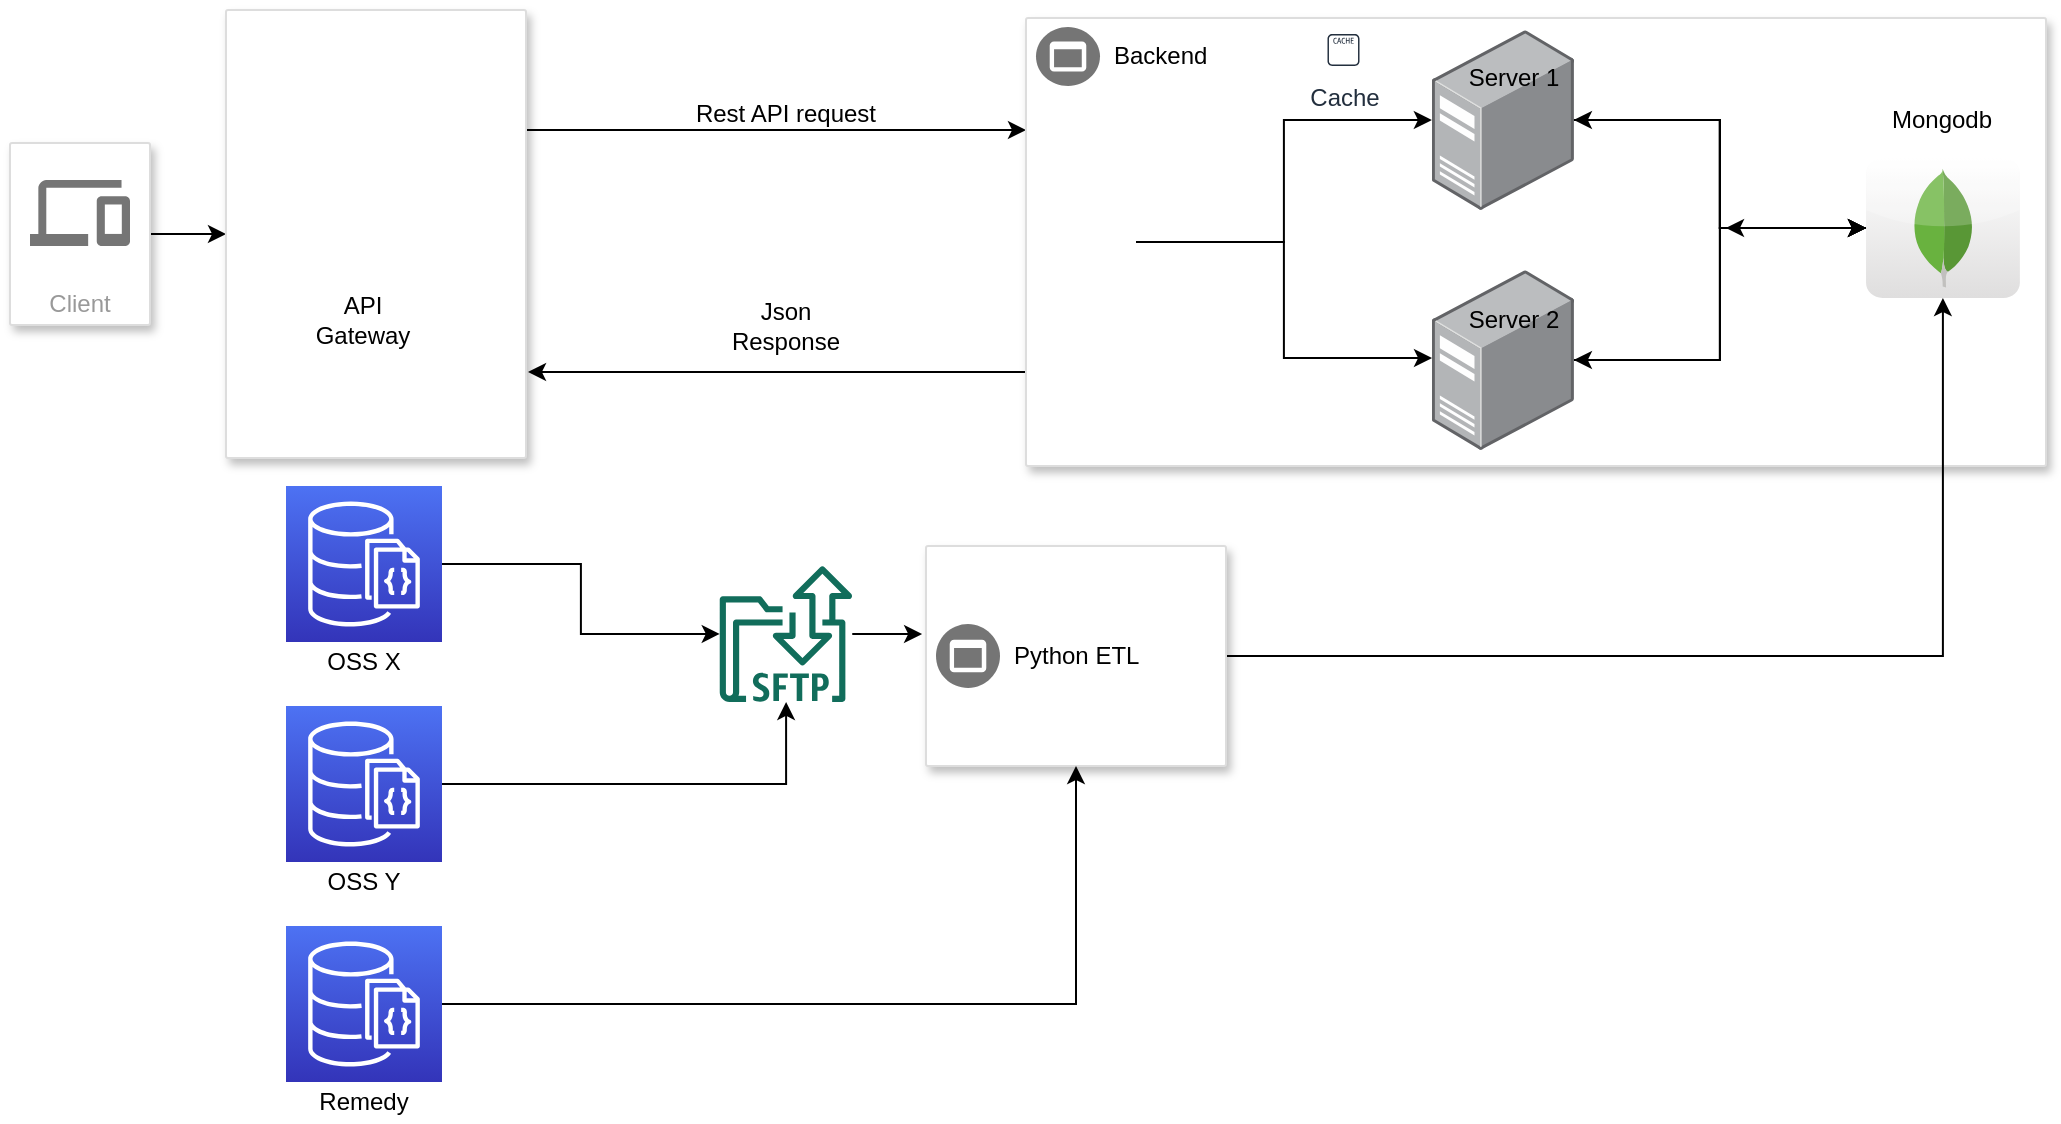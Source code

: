 <mxfile version="13.8.3" type="github">
  <diagram id="f106602c-feb2-e66a-4537-3a34d633f6aa" name="Page-1">
    <mxGraphModel dx="796" dy="492" grid="1" gridSize="10" guides="1" tooltips="1" connect="1" arrows="1" fold="1" page="1" pageScale="1" pageWidth="1169" pageHeight="827" background="#ffffff" math="0" shadow="0">
      <root>
        <mxCell id="0" />
        <mxCell id="1" parent="0" />
        <mxCell id="jlQ2GOLAOd0pFuCtd0Cb-1039" style="edgeStyle=orthogonalEdgeStyle;rounded=0;orthogonalLoop=1;jettySize=auto;html=1;exitX=1;exitY=0.5;exitDx=0;exitDy=0;entryX=0;entryY=0.5;entryDx=0;entryDy=0;" parent="1" source="1036" target="dStMWNxRlU4IX113jJQJ-1057" edge="1">
          <mxGeometry relative="1" as="geometry" />
        </mxCell>
        <mxCell id="1036" value="Client" style="strokeColor=#dddddd;fillColor=#ffffff;shadow=1;strokeWidth=1;rounded=1;absoluteArcSize=1;arcSize=2;labelPosition=center;verticalLabelPosition=middle;align=center;verticalAlign=bottom;spacingLeft=0;fontColor=#999999;fontSize=12;whiteSpace=wrap;spacingBottom=2;html=1;" parent="1" vertex="1">
          <mxGeometry x="92" y="188.5" width="70" height="91" as="geometry" />
        </mxCell>
        <mxCell id="1037" value="" style="dashed=0;connectable=0;html=1;fillColor=#757575;strokeColor=none;shape=mxgraph.gcp2.desktop_and_mobile;part=1;" parent="1036" vertex="1">
          <mxGeometry x="0.5" width="50" height="33" relative="1" as="geometry">
            <mxPoint x="-25" y="18.5" as="offset" />
          </mxGeometry>
        </mxCell>
        <mxCell id="dStMWNxRlU4IX113jJQJ-1059" style="edgeStyle=orthogonalEdgeStyle;rounded=0;orthogonalLoop=1;jettySize=auto;html=1;exitX=1;exitY=0.25;exitDx=0;exitDy=0;entryX=0;entryY=0.25;entryDx=0;entryDy=0;" parent="1" source="dStMWNxRlU4IX113jJQJ-1057" target="dStMWNxRlU4IX113jJQJ-1062" edge="1">
          <mxGeometry relative="1" as="geometry">
            <mxPoint x="420" y="199" as="targetPoint" />
            <Array as="points">
              <mxPoint x="350" y="182" />
            </Array>
          </mxGeometry>
        </mxCell>
        <mxCell id="dStMWNxRlU4IX113jJQJ-1057" value="" style="strokeColor=#dddddd;shadow=1;strokeWidth=1;rounded=1;absoluteArcSize=1;arcSize=2;" parent="1" vertex="1">
          <mxGeometry x="200" y="122" width="150" height="224" as="geometry" />
        </mxCell>
        <mxCell id="dStMWNxRlU4IX113jJQJ-1065" style="edgeStyle=orthogonalEdgeStyle;rounded=0;orthogonalLoop=1;jettySize=auto;html=1;exitX=0;exitY=0.804;exitDx=0;exitDy=0;exitPerimeter=0;" parent="1" source="dStMWNxRlU4IX113jJQJ-1062" edge="1">
          <mxGeometry relative="1" as="geometry">
            <mxPoint x="351" y="303" as="targetPoint" />
            <Array as="points">
              <mxPoint x="600" y="303" />
            </Array>
          </mxGeometry>
        </mxCell>
        <mxCell id="dStMWNxRlU4IX113jJQJ-1062" value="" style="strokeColor=#dddddd;shadow=1;strokeWidth=1;rounded=1;absoluteArcSize=1;arcSize=2;" parent="1" vertex="1">
          <mxGeometry x="600" y="126" width="510" height="224" as="geometry" />
        </mxCell>
        <mxCell id="dStMWNxRlU4IX113jJQJ-1063" value="Backend" style="dashed=0;connectable=0;html=1;fillColor=#757575;strokeColor=none;shape=mxgraph.gcp2.frontend_platform_services;part=1;labelPosition=right;verticalLabelPosition=middle;align=left;verticalAlign=middle;spacingLeft=5;fontSize=12;" parent="dStMWNxRlU4IX113jJQJ-1062" vertex="1">
          <mxGeometry y="0.5" width="32" height="29.5" relative="1" as="geometry">
            <mxPoint x="5" y="-107.5" as="offset" />
          </mxGeometry>
        </mxCell>
        <mxCell id="3dFaudVvByYtuBuP8Ixg-1038" style="edgeStyle=orthogonalEdgeStyle;rounded=0;orthogonalLoop=1;jettySize=auto;html=1;" parent="dStMWNxRlU4IX113jJQJ-1062" source="4whg9rzmziN6gf8FuwX8-1065" target="4whg9rzmziN6gf8FuwX8-1084" edge="1">
          <mxGeometry relative="1" as="geometry" />
        </mxCell>
        <mxCell id="3dFaudVvByYtuBuP8Ixg-1047" style="edgeStyle=orthogonalEdgeStyle;rounded=0;orthogonalLoop=1;jettySize=auto;html=1;" parent="dStMWNxRlU4IX113jJQJ-1062" source="4whg9rzmziN6gf8FuwX8-1065" target="4whg9rzmziN6gf8FuwX8-1084" edge="1">
          <mxGeometry relative="1" as="geometry" />
        </mxCell>
        <mxCell id="3dFaudVvByYtuBuP8Ixg-1049" style="edgeStyle=orthogonalEdgeStyle;rounded=0;orthogonalLoop=1;jettySize=auto;html=1;" parent="dStMWNxRlU4IX113jJQJ-1062" source="4whg9rzmziN6gf8FuwX8-1065" target="4whg9rzmziN6gf8FuwX8-1084" edge="1">
          <mxGeometry relative="1" as="geometry" />
        </mxCell>
        <mxCell id="4whg9rzmziN6gf8FuwX8-1065" value="" style="points=[];aspect=fixed;html=1;align=center;shadow=0;dashed=0;image;image=img/lib/allied_telesis/computer_and_terminals/Server_Desktop.svg;" parent="dStMWNxRlU4IX113jJQJ-1062" vertex="1">
          <mxGeometry x="202.938" y="6" width="71" height="90" as="geometry" />
        </mxCell>
        <mxCell id="3dFaudVvByYtuBuP8Ixg-1037" style="edgeStyle=orthogonalEdgeStyle;rounded=0;orthogonalLoop=1;jettySize=auto;html=1;" parent="dStMWNxRlU4IX113jJQJ-1062" source="4whg9rzmziN6gf8FuwX8-1049" target="4whg9rzmziN6gf8FuwX8-1084" edge="1">
          <mxGeometry relative="1" as="geometry" />
        </mxCell>
        <mxCell id="4whg9rzmziN6gf8FuwX8-1049" value="" style="points=[];aspect=fixed;html=1;align=center;shadow=0;dashed=0;image;image=img/lib/allied_telesis/computer_and_terminals/Server_Desktop.svg;" parent="dStMWNxRlU4IX113jJQJ-1062" vertex="1">
          <mxGeometry x="202.938" y="126" width="71" height="90" as="geometry" />
        </mxCell>
        <mxCell id="4whg9rzmziN6gf8FuwX8-1039" value="Cache" style="outlineConnect=0;fontColor=#232F3E;gradientColor=none;strokeColor=#232F3E;fillColor=#ffffff;dashed=0;verticalLabelPosition=bottom;verticalAlign=top;align=center;html=1;fontSize=12;fontStyle=0;aspect=fixed;shape=mxgraph.aws4.resourceIcon;resIcon=mxgraph.aws4.cache_node;" parent="dStMWNxRlU4IX113jJQJ-1062" vertex="1">
          <mxGeometry x="148.75" y="6" width="20" height="20" as="geometry" />
        </mxCell>
        <mxCell id="3dFaudVvByYtuBuP8Ixg-1045" style="edgeStyle=orthogonalEdgeStyle;rounded=0;orthogonalLoop=1;jettySize=auto;html=1;" parent="dStMWNxRlU4IX113jJQJ-1062" source="4whg9rzmziN6gf8FuwX8-1084" target="4whg9rzmziN6gf8FuwX8-1065" edge="1">
          <mxGeometry relative="1" as="geometry" />
        </mxCell>
        <mxCell id="3dFaudVvByYtuBuP8Ixg-1046" style="edgeStyle=orthogonalEdgeStyle;rounded=0;orthogonalLoop=1;jettySize=auto;html=1;" parent="dStMWNxRlU4IX113jJQJ-1062" source="4whg9rzmziN6gf8FuwX8-1084" target="4whg9rzmziN6gf8FuwX8-1049" edge="1">
          <mxGeometry relative="1" as="geometry" />
        </mxCell>
        <mxCell id="4whg9rzmziN6gf8FuwX8-1084" value="" style="dashed=0;outlineConnect=0;html=1;align=center;labelPosition=center;verticalLabelPosition=bottom;verticalAlign=top;shape=mxgraph.webicons.mongodb;gradientColor=#DFDEDE" parent="dStMWNxRlU4IX113jJQJ-1062" vertex="1">
          <mxGeometry x="420.01" y="70" width="76.93" height="70" as="geometry" />
        </mxCell>
        <mxCell id="3dFaudVvByYtuBuP8Ixg-1051" value="Mongodb" style="text;html=1;strokeColor=none;fillColor=none;align=center;verticalAlign=middle;whiteSpace=wrap;rounded=0;" parent="dStMWNxRlU4IX113jJQJ-1062" vertex="1">
          <mxGeometry x="438" y="41" width="40" height="20" as="geometry" />
        </mxCell>
        <mxCell id="3dFaudVvByYtuBuP8Ixg-1050" value="Server 1" style="text;html=1;strokeColor=none;fillColor=none;align=center;verticalAlign=middle;whiteSpace=wrap;rounded=0;" parent="dStMWNxRlU4IX113jJQJ-1062" vertex="1">
          <mxGeometry x="213.94" y="19" width="60" height="22" as="geometry" />
        </mxCell>
        <mxCell id="3dFaudVvByYtuBuP8Ixg-1054" value="Server 2" style="text;html=1;strokeColor=none;fillColor=none;align=center;verticalAlign=middle;whiteSpace=wrap;rounded=0;" parent="dStMWNxRlU4IX113jJQJ-1062" vertex="1">
          <mxGeometry x="213.94" y="140" width="60" height="22" as="geometry" />
        </mxCell>
        <mxCell id="R1kUYHf35iSLetamCmk0-1071" style="edgeStyle=orthogonalEdgeStyle;rounded=0;orthogonalLoop=1;jettySize=auto;html=1;" edge="1" parent="dStMWNxRlU4IX113jJQJ-1062" source="R1kUYHf35iSLetamCmk0-1061" target="4whg9rzmziN6gf8FuwX8-1065">
          <mxGeometry relative="1" as="geometry" />
        </mxCell>
        <mxCell id="R1kUYHf35iSLetamCmk0-1072" style="edgeStyle=orthogonalEdgeStyle;rounded=0;orthogonalLoop=1;jettySize=auto;html=1;entryX=0.001;entryY=0.489;entryDx=0;entryDy=0;entryPerimeter=0;" edge="1" parent="dStMWNxRlU4IX113jJQJ-1062" source="R1kUYHf35iSLetamCmk0-1061" target="4whg9rzmziN6gf8FuwX8-1049">
          <mxGeometry relative="1" as="geometry" />
        </mxCell>
        <mxCell id="R1kUYHf35iSLetamCmk0-1061" value="" style="shape=image;html=1;verticalAlign=top;verticalLabelPosition=bottom;labelBackgroundColor=#ffffff;imageAspect=0;aspect=fixed;image=https://cdn4.iconfinder.com/data/icons/logos-brands-5/24/nginx-128.png" vertex="1" parent="dStMWNxRlU4IX113jJQJ-1062">
          <mxGeometry x="10" y="89.5" width="45" height="45" as="geometry" />
        </mxCell>
        <mxCell id="3dFaudVvByYtuBuP8Ixg-1039" style="edgeStyle=orthogonalEdgeStyle;rounded=0;orthogonalLoop=1;jettySize=auto;html=1;" parent="1" source="dStMWNxRlU4IX113jJQJ-1086" target="4whg9rzmziN6gf8FuwX8-1084" edge="1">
          <mxGeometry relative="1" as="geometry" />
        </mxCell>
        <mxCell id="dStMWNxRlU4IX113jJQJ-1086" value="" style="strokeColor=#dddddd;shadow=1;strokeWidth=1;rounded=1;absoluteArcSize=1;arcSize=2;" parent="1" vertex="1">
          <mxGeometry x="550" y="390" width="150" height="110" as="geometry" />
        </mxCell>
        <mxCell id="dStMWNxRlU4IX113jJQJ-1087" value="Python ETL" style="dashed=0;connectable=0;html=1;fillColor=#757575;strokeColor=none;shape=mxgraph.gcp2.frontend_platform_services;part=1;labelPosition=right;verticalLabelPosition=middle;align=left;verticalAlign=middle;spacingLeft=5;fontSize=12;" parent="dStMWNxRlU4IX113jJQJ-1086" vertex="1">
          <mxGeometry y="0.5" width="32" height="32" relative="1" as="geometry">
            <mxPoint x="5" y="-16" as="offset" />
          </mxGeometry>
        </mxCell>
        <mxCell id="R1kUYHf35iSLetamCmk0-1066" value="" style="shape=image;html=1;verticalAlign=top;verticalLabelPosition=bottom;labelBackgroundColor=#ffffff;imageAspect=0;aspect=fixed;image=https://cdn2.iconfinder.com/data/icons/well-known-1/1024/Python-128.png" vertex="1" parent="dStMWNxRlU4IX113jJQJ-1086">
          <mxGeometry x="105" y="68" width="37" height="37" as="geometry" />
        </mxCell>
        <mxCell id="4whg9rzmziN6gf8FuwX8-1048" style="edgeStyle=orthogonalEdgeStyle;rounded=0;orthogonalLoop=1;jettySize=auto;html=1;entryX=-0.013;entryY=0.4;entryDx=0;entryDy=0;entryPerimeter=0;" parent="1" source="dStMWNxRlU4IX113jJQJ-1090" target="dStMWNxRlU4IX113jJQJ-1086" edge="1">
          <mxGeometry relative="1" as="geometry" />
        </mxCell>
        <mxCell id="dStMWNxRlU4IX113jJQJ-1090" value="" style="outlineConnect=0;fontColor=#232F3E;gradientColor=none;fillColor=#116D5B;strokeColor=none;dashed=0;verticalLabelPosition=bottom;verticalAlign=top;align=center;html=1;fontSize=12;fontStyle=0;aspect=fixed;shape=mxgraph.aws4.transfer_for_sftp_resource;" parent="1" vertex="1">
          <mxGeometry x="446.87" y="400" width="66.26" height="68" as="geometry" />
        </mxCell>
        <mxCell id="4whg9rzmziN6gf8FuwX8-1044" style="edgeStyle=orthogonalEdgeStyle;rounded=0;orthogonalLoop=1;jettySize=auto;html=1;" parent="1" source="4whg9rzmziN6gf8FuwX8-1042" target="dStMWNxRlU4IX113jJQJ-1090" edge="1">
          <mxGeometry relative="1" as="geometry" />
        </mxCell>
        <mxCell id="4whg9rzmziN6gf8FuwX8-1042" value="" style="outlineConnect=0;fontColor=#232F3E;gradientColor=#4D72F3;gradientDirection=north;fillColor=#3334B9;strokeColor=#ffffff;dashed=0;verticalLabelPosition=bottom;verticalAlign=top;align=center;html=1;fontSize=12;fontStyle=0;aspect=fixed;shape=mxgraph.aws4.resourceIcon;resIcon=mxgraph.aws4.documentdb_with_mongodb_compatibility;" parent="1" vertex="1">
          <mxGeometry x="230" y="360" width="78" height="78" as="geometry" />
        </mxCell>
        <mxCell id="4whg9rzmziN6gf8FuwX8-1045" style="edgeStyle=orthogonalEdgeStyle;rounded=0;orthogonalLoop=1;jettySize=auto;html=1;" parent="1" source="4whg9rzmziN6gf8FuwX8-1043" target="dStMWNxRlU4IX113jJQJ-1090" edge="1">
          <mxGeometry relative="1" as="geometry" />
        </mxCell>
        <mxCell id="4whg9rzmziN6gf8FuwX8-1043" value="" style="outlineConnect=0;fontColor=#232F3E;gradientColor=#4D72F3;gradientDirection=north;fillColor=#3334B9;strokeColor=#ffffff;dashed=0;verticalLabelPosition=bottom;verticalAlign=top;align=center;html=1;fontSize=12;fontStyle=0;aspect=fixed;shape=mxgraph.aws4.resourceIcon;resIcon=mxgraph.aws4.documentdb_with_mongodb_compatibility;" parent="1" vertex="1">
          <mxGeometry x="230" y="470" width="78" height="78" as="geometry" />
        </mxCell>
        <mxCell id="4whg9rzmziN6gf8FuwX8-1046" value="OSS X" style="text;html=1;strokeColor=none;fillColor=none;align=center;verticalAlign=middle;whiteSpace=wrap;rounded=0;" parent="1" vertex="1">
          <mxGeometry x="249" y="438" width="40" height="20" as="geometry" />
        </mxCell>
        <mxCell id="4whg9rzmziN6gf8FuwX8-1047" value="OSS Y" style="text;html=1;strokeColor=none;fillColor=none;align=center;verticalAlign=middle;whiteSpace=wrap;rounded=0;" parent="1" vertex="1">
          <mxGeometry x="249" y="548" width="40" height="20" as="geometry" />
        </mxCell>
        <mxCell id="3dFaudVvByYtuBuP8Ixg-1044" style="edgeStyle=orthogonalEdgeStyle;rounded=0;orthogonalLoop=1;jettySize=auto;html=1;" parent="1" source="4whg9rzmziN6gf8FuwX8-1084" edge="1">
          <mxGeometry relative="1" as="geometry">
            <mxPoint x="950" y="231" as="targetPoint" />
          </mxGeometry>
        </mxCell>
        <mxCell id="dStMWNxRlU4IX113jJQJ-1069" value="" style="shape=table;html=1;whiteSpace=wrap;startSize=4;container=1;collapsible=0;childLayout=tableLayout;strokeColor=none;" parent="1" vertex="1">
          <mxGeometry x="420" y="160" width="120" height="24" as="geometry" />
        </mxCell>
        <mxCell id="dStMWNxRlU4IX113jJQJ-1070" value="" style="shape=partialRectangle;html=1;whiteSpace=wrap;collapsible=0;dropTarget=0;pointerEvents=0;fillColor=none;top=0;left=0;bottom=0;right=0;points=[[0,0.5],[1,0.5]];portConstraint=eastwest;" parent="dStMWNxRlU4IX113jJQJ-1069" vertex="1">
          <mxGeometry y="4" width="120" height="20" as="geometry" />
        </mxCell>
        <mxCell id="dStMWNxRlU4IX113jJQJ-1071" value="Rest API request" style="shape=partialRectangle;html=1;whiteSpace=wrap;connectable=0;overflow=hidden;fillColor=none;top=0;left=0;bottom=0;right=0;" parent="dStMWNxRlU4IX113jJQJ-1070" vertex="1">
          <mxGeometry width="120" height="20" as="geometry" />
        </mxCell>
        <mxCell id="dStMWNxRlU4IX113jJQJ-1066" value="" style="shape=table;html=1;whiteSpace=wrap;startSize=0;container=1;collapsible=0;childLayout=tableLayout;strokeColor=none;" parent="1" vertex="1">
          <mxGeometry x="440" y="260" width="80" height="40" as="geometry" />
        </mxCell>
        <mxCell id="dStMWNxRlU4IX113jJQJ-1067" value="" style="shape=partialRectangle;html=1;whiteSpace=wrap;collapsible=0;dropTarget=0;pointerEvents=0;fillColor=none;top=0;left=0;bottom=0;right=0;points=[[0,0.5],[1,0.5]];portConstraint=eastwest;" parent="dStMWNxRlU4IX113jJQJ-1066" vertex="1">
          <mxGeometry width="80" height="40" as="geometry" />
        </mxCell>
        <mxCell id="dStMWNxRlU4IX113jJQJ-1068" value="Json Response" style="shape=partialRectangle;html=1;whiteSpace=wrap;connectable=0;overflow=hidden;fillColor=none;top=0;left=0;bottom=0;right=0;" parent="dStMWNxRlU4IX113jJQJ-1067" vertex="1">
          <mxGeometry width="80" height="40" as="geometry" />
        </mxCell>
        <mxCell id="3dFaudVvByYtuBuP8Ixg-1056" style="edgeStyle=orthogonalEdgeStyle;rounded=0;orthogonalLoop=1;jettySize=auto;html=1;entryX=0.5;entryY=1;entryDx=0;entryDy=0;" parent="1" source="3dFaudVvByYtuBuP8Ixg-1055" target="dStMWNxRlU4IX113jJQJ-1086" edge="1">
          <mxGeometry relative="1" as="geometry" />
        </mxCell>
        <mxCell id="3dFaudVvByYtuBuP8Ixg-1055" value="" style="outlineConnect=0;fontColor=#232F3E;gradientColor=#4D72F3;gradientDirection=north;fillColor=#3334B9;strokeColor=#ffffff;dashed=0;verticalLabelPosition=bottom;verticalAlign=top;align=center;html=1;fontSize=12;fontStyle=0;aspect=fixed;shape=mxgraph.aws4.resourceIcon;resIcon=mxgraph.aws4.documentdb_with_mongodb_compatibility;" parent="1" vertex="1">
          <mxGeometry x="230" y="580" width="78" height="78" as="geometry" />
        </mxCell>
        <mxCell id="3dFaudVvByYtuBuP8Ixg-1057" value="Remedy" style="text;html=1;strokeColor=none;fillColor=none;align=center;verticalAlign=middle;whiteSpace=wrap;rounded=0;" parent="1" vertex="1">
          <mxGeometry x="249" y="658" width="40" height="20" as="geometry" />
        </mxCell>
        <mxCell id="R1kUYHf35iSLetamCmk0-1059" value="API Gateway" style="text;html=1;strokeColor=none;fillColor=none;align=center;verticalAlign=middle;whiteSpace=wrap;rounded=0;" vertex="1" parent="1">
          <mxGeometry x="242.435" y="260" width="53.125" height="34" as="geometry" />
        </mxCell>
        <mxCell id="R1kUYHf35iSLetamCmk0-1060" value="" style="shape=image;html=1;verticalAlign=top;verticalLabelPosition=bottom;labelBackgroundColor=#ffffff;imageAspect=0;aspect=fixed;image=https://cdn4.iconfinder.com/data/icons/logos-brands-5/24/nginx-128.png" vertex="1" parent="1">
          <mxGeometry x="245.75" y="210.75" width="46.5" height="46.5" as="geometry" />
        </mxCell>
      </root>
    </mxGraphModel>
  </diagram>
</mxfile>
